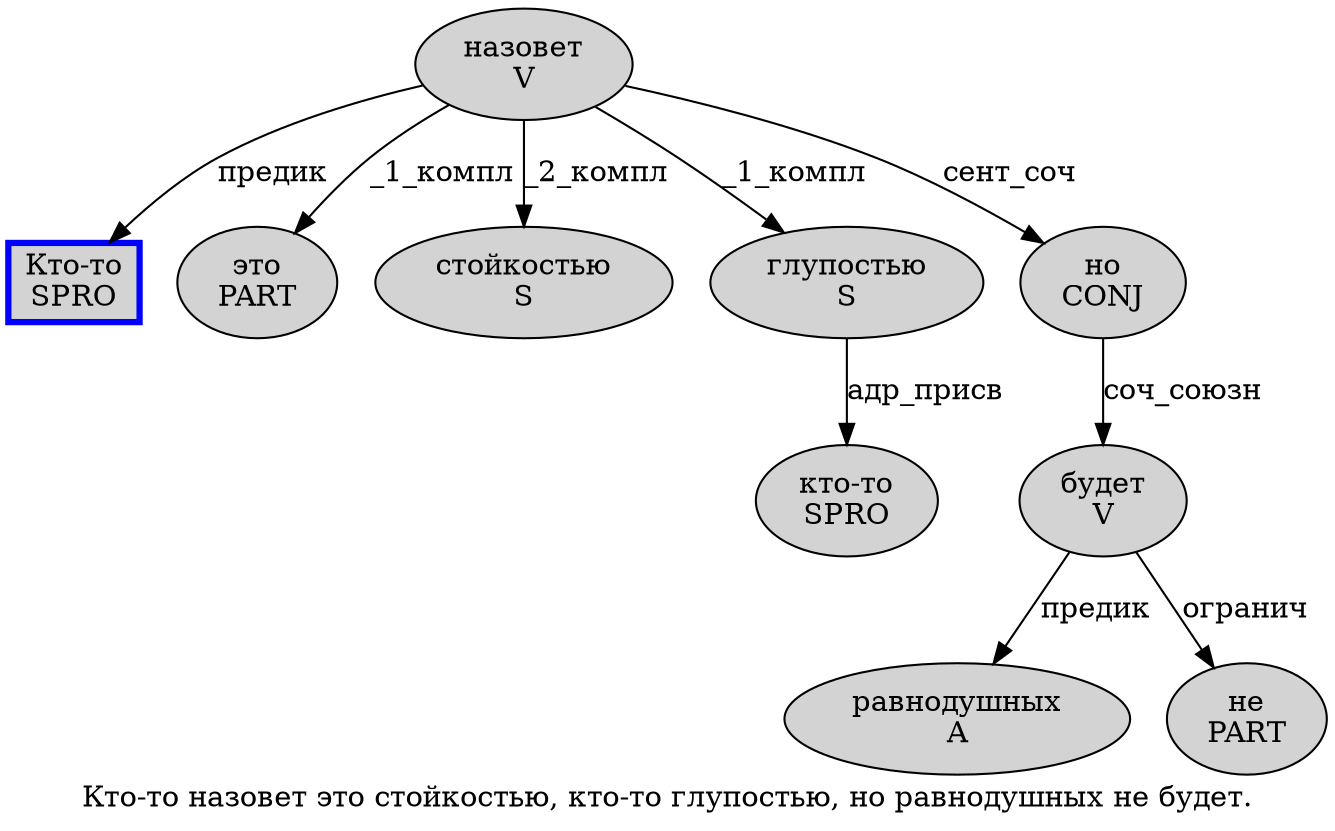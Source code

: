digraph SENTENCE_723 {
	graph [label="Кто-то назовет это стойкостью, кто-то глупостью, но равнодушных не будет."]
	node [style=filled]
		0 [label="Кто-то
SPRO" color=blue fillcolor=lightgray penwidth=3 shape=box]
		1 [label="назовет
V" color="" fillcolor=lightgray penwidth=1 shape=ellipse]
		2 [label="это
PART" color="" fillcolor=lightgray penwidth=1 shape=ellipse]
		3 [label="стойкостью
S" color="" fillcolor=lightgray penwidth=1 shape=ellipse]
		5 [label="кто-то
SPRO" color="" fillcolor=lightgray penwidth=1 shape=ellipse]
		6 [label="глупостью
S" color="" fillcolor=lightgray penwidth=1 shape=ellipse]
		8 [label="но
CONJ" color="" fillcolor=lightgray penwidth=1 shape=ellipse]
		9 [label="равнодушных
A" color="" fillcolor=lightgray penwidth=1 shape=ellipse]
		10 [label="не
PART" color="" fillcolor=lightgray penwidth=1 shape=ellipse]
		11 [label="будет
V" color="" fillcolor=lightgray penwidth=1 shape=ellipse]
			6 -> 5 [label="адр_присв"]
			1 -> 0 [label="предик"]
			1 -> 2 [label="_1_компл"]
			1 -> 3 [label="_2_компл"]
			1 -> 6 [label="_1_компл"]
			1 -> 8 [label="сент_соч"]
			8 -> 11 [label="соч_союзн"]
			11 -> 9 [label="предик"]
			11 -> 10 [label="огранич"]
}